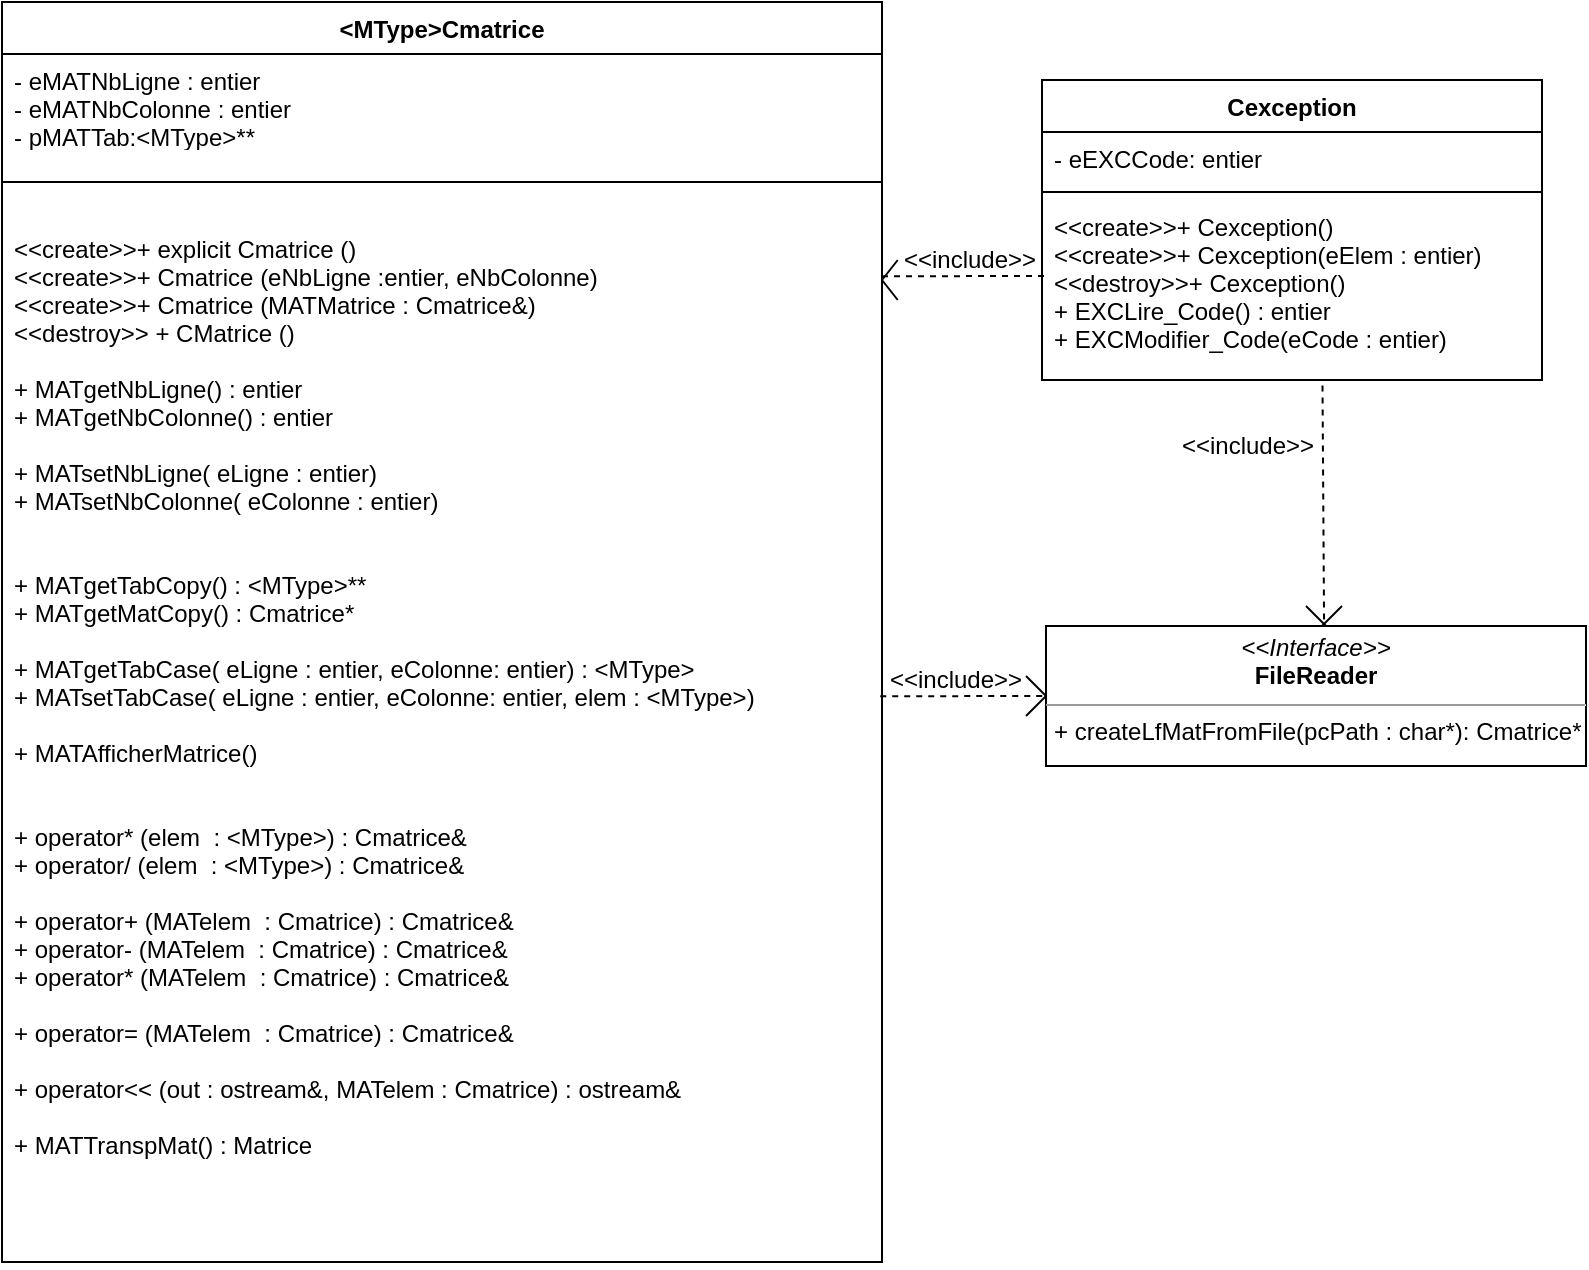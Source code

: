 <mxfile version="14.6.0" type="github">
  <diagram id="C5RBs43oDa-KdzZeNtuy" name="Page-1">
    <mxGraphModel dx="1422" dy="762" grid="1" gridSize="10" guides="1" tooltips="1" connect="1" arrows="1" fold="1" page="1" pageScale="1" pageWidth="827" pageHeight="1169" math="0" shadow="0">
      <root>
        <mxCell id="WIyWlLk6GJQsqaUBKTNV-0" />
        <mxCell id="WIyWlLk6GJQsqaUBKTNV-1" parent="WIyWlLk6GJQsqaUBKTNV-0" />
        <mxCell id="6j5N_eswq_ABTqLzLRng-0" value="&lt;MType&gt;Cmatrice" style="swimlane;fontStyle=1;align=center;verticalAlign=top;childLayout=stackLayout;horizontal=1;startSize=26;horizontalStack=0;resizeParent=1;resizeParentMax=0;resizeLast=0;collapsible=1;marginBottom=0;" parent="WIyWlLk6GJQsqaUBKTNV-1" vertex="1">
          <mxGeometry x="20" y="81" width="440" height="630" as="geometry" />
        </mxCell>
        <mxCell id="6j5N_eswq_ABTqLzLRng-1" value="- eMATNbLigne : entier&#xa;- eMATNbColonne : entier&#xa;- pMATTab:&lt;MType&gt;** &#xa;&#xa;" style="text;strokeColor=none;fillColor=none;align=left;verticalAlign=top;spacingLeft=4;spacingRight=4;overflow=hidden;rotatable=0;points=[[0,0.5],[1,0.5]];portConstraint=eastwest;" parent="6j5N_eswq_ABTqLzLRng-0" vertex="1">
          <mxGeometry y="26" width="440" height="44" as="geometry" />
        </mxCell>
        <mxCell id="6j5N_eswq_ABTqLzLRng-2" value="" style="line;strokeWidth=1;fillColor=none;align=left;verticalAlign=middle;spacingTop=-1;spacingLeft=3;spacingRight=3;rotatable=0;labelPosition=right;points=[];portConstraint=eastwest;" parent="6j5N_eswq_ABTqLzLRng-0" vertex="1">
          <mxGeometry y="70" width="440" height="40" as="geometry" />
        </mxCell>
        <mxCell id="6j5N_eswq_ABTqLzLRng-3" value="&lt;&lt;create&gt;&gt;+ explicit Cmatrice ()&#xa;&lt;&lt;create&gt;&gt;+ Cmatrice (eNbLigne :entier, eNbColonne)&#xa;&lt;&lt;create&gt;&gt;+ Cmatrice (MATMatrice : Cmatrice&amp;)&#xa;&lt;&lt;destroy&gt;&gt; + CMatrice ()&#xa;&#xa;+ MATgetNbLigne() : entier&#xa;+ MATgetNbColonne() : entier&#xa;&#xa;+ MATsetNbLigne( eLigne : entier)&#xa;+ MATsetNbColonne( eColonne : entier)&#xa;&#xa;&#xa;+ MATgetTabCopy() : &lt;MType&gt;**&#xa;+ MATgetMatCopy() : Cmatrice*&#xa;&#xa;+ MATgetTabCase( eLigne : entier, eColonne: entier) : &lt;MType&gt;&#xa;+ MATsetTabCase( eLigne : entier, eColonne: entier, elem : &lt;MType&gt;)&#xa;&#xa;+ MATAfficherMatrice()&#xa;&#xa;&#xa;+ operator* (elem  : &lt;MType&gt;) : Cmatrice&amp;&#xa;+ operator/ (elem  : &lt;MType&gt;) : Cmatrice&amp;&#xa;&#xa;+ operator+ (MATelem  : Cmatrice) : Cmatrice&amp;&#xa;+ operator- (MATelem  : Cmatrice) : Cmatrice&amp;&#xa;+ operator* (MATelem  : Cmatrice) : Cmatrice&amp;&#xa;&#xa;+ operator= (MATelem  : Cmatrice) : Cmatrice&amp;&#xa;&#xa;+ operator&lt;&lt; (out : ostream&amp;, MATelem : Cmatrice) : ostream&amp;&#xa;&#xa;+ MATTranspMat() : Matrice&#xa;" style="text;strokeColor=none;fillColor=none;align=left;verticalAlign=top;spacingLeft=4;spacingRight=4;overflow=hidden;rotatable=0;points=[[0,0.5],[1,0.5]];portConstraint=eastwest;" parent="6j5N_eswq_ABTqLzLRng-0" vertex="1">
          <mxGeometry y="110" width="440" height="520" as="geometry" />
        </mxCell>
        <mxCell id="UPzAUhYSlvsAUSQlGG3C-1" value="Cexception" style="swimlane;fontStyle=1;align=center;verticalAlign=top;childLayout=stackLayout;horizontal=1;startSize=26;horizontalStack=0;resizeParent=1;resizeParentMax=0;resizeLast=0;collapsible=1;marginBottom=0;" parent="WIyWlLk6GJQsqaUBKTNV-1" vertex="1">
          <mxGeometry x="540" y="120" width="250" height="150" as="geometry" />
        </mxCell>
        <mxCell id="UPzAUhYSlvsAUSQlGG3C-2" value="- eEXCCode: entier" style="text;strokeColor=none;fillColor=none;align=left;verticalAlign=top;spacingLeft=4;spacingRight=4;overflow=hidden;rotatable=0;points=[[0,0.5],[1,0.5]];portConstraint=eastwest;" parent="UPzAUhYSlvsAUSQlGG3C-1" vertex="1">
          <mxGeometry y="26" width="250" height="26" as="geometry" />
        </mxCell>
        <mxCell id="UPzAUhYSlvsAUSQlGG3C-3" value="" style="line;strokeWidth=1;fillColor=none;align=left;verticalAlign=middle;spacingTop=-1;spacingLeft=3;spacingRight=3;rotatable=0;labelPosition=right;points=[];portConstraint=eastwest;" parent="UPzAUhYSlvsAUSQlGG3C-1" vertex="1">
          <mxGeometry y="52" width="250" height="8" as="geometry" />
        </mxCell>
        <mxCell id="UPzAUhYSlvsAUSQlGG3C-4" value="&lt;&lt;create&gt;&gt;+ Cexception()&#xa;&lt;&lt;create&gt;&gt;+ Cexception(eElem : entier)&#xa;&lt;&lt;destroy&gt;&gt;+ Cexception()&#xa;+ EXCLire_Code() : entier&#xa;+ EXCModifier_Code(eCode : entier)" style="text;strokeColor=none;fillColor=none;align=left;verticalAlign=top;spacingLeft=4;spacingRight=4;overflow=hidden;rotatable=0;points=[[0,0.5],[1,0.5]];portConstraint=eastwest;" parent="UPzAUhYSlvsAUSQlGG3C-1" vertex="1">
          <mxGeometry y="60" width="250" height="90" as="geometry" />
        </mxCell>
        <mxCell id="UPzAUhYSlvsAUSQlGG3C-5" value="&lt;p style=&quot;margin: 0px ; margin-top: 4px ; text-align: center&quot;&gt;&lt;i&gt;&amp;lt;&amp;lt;Interface&amp;gt;&amp;gt;&lt;/i&gt;&lt;br&gt;&lt;b&gt;FileReader&lt;/b&gt;&lt;/p&gt;&lt;hr size=&quot;1&quot;&gt;&lt;p style=&quot;margin: 0px ; margin-left: 4px&quot;&gt;+ createLfMatFromFile(pcPath : char*): Cmatrice*&lt;br&gt;&lt;/p&gt;" style="verticalAlign=top;align=left;overflow=fill;fontSize=12;fontFamily=Helvetica;html=1;" parent="WIyWlLk6GJQsqaUBKTNV-1" vertex="1">
          <mxGeometry x="542" y="393" width="270" height="70" as="geometry" />
        </mxCell>
        <mxCell id="ByY3Xn8oR-e2KQi_GvKD-0" value="" style="endArrow=none;dashed=1;html=1;entryX=0;entryY=0.5;entryDx=0;entryDy=0;exitX=0.998;exitY=0.456;exitDx=0;exitDy=0;exitPerimeter=0;" parent="WIyWlLk6GJQsqaUBKTNV-1" source="6j5N_eswq_ABTqLzLRng-3" target="UPzAUhYSlvsAUSQlGG3C-5" edge="1">
          <mxGeometry width="50" height="50" relative="1" as="geometry">
            <mxPoint x="470" y="420" as="sourcePoint" />
            <mxPoint x="440" y="370" as="targetPoint" />
          </mxGeometry>
        </mxCell>
        <mxCell id="ByY3Xn8oR-e2KQi_GvKD-1" value="&amp;lt;&amp;lt;include&amp;gt;&amp;gt;" style="text;html=1;strokeColor=none;fillColor=none;align=center;verticalAlign=middle;whiteSpace=wrap;rounded=0;" parent="WIyWlLk6GJQsqaUBKTNV-1" vertex="1">
          <mxGeometry x="477" y="410" width="40" height="20" as="geometry" />
        </mxCell>
        <mxCell id="ByY3Xn8oR-e2KQi_GvKD-4" value="" style="endArrow=none;html=1;" parent="WIyWlLk6GJQsqaUBKTNV-1" edge="1">
          <mxGeometry width="50" height="50" relative="1" as="geometry">
            <mxPoint x="532" y="418" as="sourcePoint" />
            <mxPoint x="542" y="428" as="targetPoint" />
          </mxGeometry>
        </mxCell>
        <mxCell id="ByY3Xn8oR-e2KQi_GvKD-5" value="" style="endArrow=none;html=1;" parent="WIyWlLk6GJQsqaUBKTNV-1" edge="1">
          <mxGeometry width="50" height="50" relative="1" as="geometry">
            <mxPoint x="542" y="428" as="sourcePoint" />
            <mxPoint x="532" y="438" as="targetPoint" />
            <Array as="points" />
          </mxGeometry>
        </mxCell>
        <mxCell id="ByY3Xn8oR-e2KQi_GvKD-8" value="" style="endArrow=none;dashed=1;html=1;entryX=0;entryY=0.5;entryDx=0;entryDy=0;exitX=0.998;exitY=0.456;exitDx=0;exitDy=0;exitPerimeter=0;" parent="WIyWlLk6GJQsqaUBKTNV-1" edge="1">
          <mxGeometry width="50" height="50" relative="1" as="geometry">
            <mxPoint x="460.0" y="218.12" as="sourcePoint" />
            <mxPoint x="542.88" y="218" as="targetPoint" />
          </mxGeometry>
        </mxCell>
        <mxCell id="ByY3Xn8oR-e2KQi_GvKD-9" value="&amp;lt;&amp;lt;include&amp;gt;&amp;gt;" style="text;html=1;strokeColor=none;fillColor=none;align=center;verticalAlign=middle;whiteSpace=wrap;rounded=0;" parent="WIyWlLk6GJQsqaUBKTNV-1" vertex="1">
          <mxGeometry x="483.88" y="200" width="40" height="20" as="geometry" />
        </mxCell>
        <mxCell id="ByY3Xn8oR-e2KQi_GvKD-10" value="" style="endArrow=none;html=1;" parent="WIyWlLk6GJQsqaUBKTNV-1" edge="1">
          <mxGeometry width="50" height="50" relative="1" as="geometry">
            <mxPoint x="467.88" y="210" as="sourcePoint" />
            <mxPoint x="460" y="220" as="targetPoint" />
          </mxGeometry>
        </mxCell>
        <mxCell id="ByY3Xn8oR-e2KQi_GvKD-11" value="" style="endArrow=none;html=1;" parent="WIyWlLk6GJQsqaUBKTNV-1" edge="1">
          <mxGeometry width="50" height="50" relative="1" as="geometry">
            <mxPoint x="460" y="220" as="sourcePoint" />
            <mxPoint x="467.88" y="230" as="targetPoint" />
            <Array as="points" />
          </mxGeometry>
        </mxCell>
        <mxCell id="ByY3Xn8oR-e2KQi_GvKD-16" value="" style="endArrow=none;dashed=1;html=1;entryX=0.515;entryY=0;entryDx=0;entryDy=0;exitX=0.561;exitY=1.031;exitDx=0;exitDy=0;exitPerimeter=0;entryPerimeter=0;" parent="WIyWlLk6GJQsqaUBKTNV-1" source="UPzAUhYSlvsAUSQlGG3C-4" target="UPzAUhYSlvsAUSQlGG3C-5" edge="1">
          <mxGeometry width="50" height="50" relative="1" as="geometry">
            <mxPoint x="610.0" y="308.12" as="sourcePoint" />
            <mxPoint x="692.88" y="308" as="targetPoint" />
          </mxGeometry>
        </mxCell>
        <mxCell id="ByY3Xn8oR-e2KQi_GvKD-17" value="&amp;lt;&amp;lt;include&amp;gt;&amp;gt;" style="text;html=1;strokeColor=none;fillColor=none;align=center;verticalAlign=middle;whiteSpace=wrap;rounded=0;" parent="WIyWlLk6GJQsqaUBKTNV-1" vertex="1">
          <mxGeometry x="622.88" y="293" width="40" height="20" as="geometry" />
        </mxCell>
        <mxCell id="ByY3Xn8oR-e2KQi_GvKD-22" value="" style="endArrow=none;html=1;" parent="WIyWlLk6GJQsqaUBKTNV-1" edge="1">
          <mxGeometry width="50" height="50" relative="1" as="geometry">
            <mxPoint x="672" y="383" as="sourcePoint" />
            <mxPoint x="682" y="393" as="targetPoint" />
          </mxGeometry>
        </mxCell>
        <mxCell id="ByY3Xn8oR-e2KQi_GvKD-23" value="" style="endArrow=none;html=1;" parent="WIyWlLk6GJQsqaUBKTNV-1" edge="1">
          <mxGeometry width="50" height="50" relative="1" as="geometry">
            <mxPoint x="690" y="383" as="sourcePoint" />
            <mxPoint x="680" y="393" as="targetPoint" />
            <Array as="points" />
          </mxGeometry>
        </mxCell>
      </root>
    </mxGraphModel>
  </diagram>
</mxfile>
